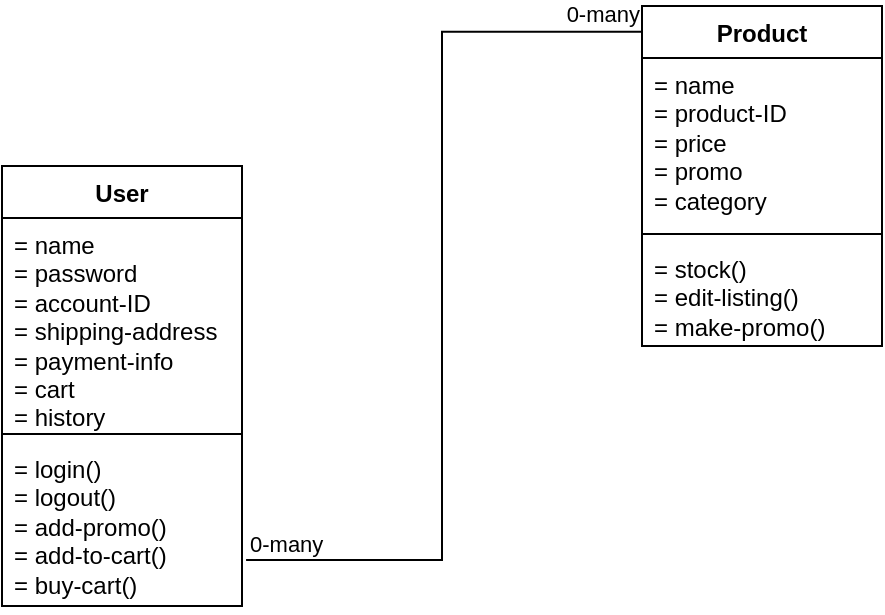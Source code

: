 <mxfile version="28.2.5">
  <diagram name="Page-1" id="geWh_gZe0V0dtmlSulfn">
    <mxGraphModel dx="1426" dy="743" grid="1" gridSize="10" guides="1" tooltips="1" connect="1" arrows="1" fold="1" page="1" pageScale="1" pageWidth="850" pageHeight="1100" math="0" shadow="0">
      <root>
        <mxCell id="0" />
        <mxCell id="1" parent="0" />
        <mxCell id="4dm2n1BO3Qpb804rIIWD-1" value="User" style="swimlane;fontStyle=1;align=center;verticalAlign=top;childLayout=stackLayout;horizontal=1;startSize=26;horizontalStack=0;resizeParent=1;resizeParentMax=0;resizeLast=0;collapsible=1;marginBottom=0;whiteSpace=wrap;html=1;" parent="1" vertex="1">
          <mxGeometry x="80" y="120" width="120" height="220" as="geometry" />
        </mxCell>
        <mxCell id="4dm2n1BO3Qpb804rIIWD-2" value="= name&lt;div&gt;= password&lt;/div&gt;&lt;div&gt;= account-ID&lt;br&gt;&lt;div&gt;= shipping-address&lt;/div&gt;&lt;div&gt;= payment-info&lt;/div&gt;&lt;/div&gt;&lt;div&gt;= cart&lt;/div&gt;&lt;div&gt;= history&lt;/div&gt;" style="text;strokeColor=none;fillColor=none;align=left;verticalAlign=top;spacingLeft=4;spacingRight=4;overflow=hidden;rotatable=0;points=[[0,0.5],[1,0.5]];portConstraint=eastwest;whiteSpace=wrap;html=1;" parent="4dm2n1BO3Qpb804rIIWD-1" vertex="1">
          <mxGeometry y="26" width="120" height="104" as="geometry" />
        </mxCell>
        <mxCell id="4dm2n1BO3Qpb804rIIWD-3" value="" style="line;strokeWidth=1;fillColor=none;align=left;verticalAlign=middle;spacingTop=-1;spacingLeft=3;spacingRight=3;rotatable=0;labelPosition=right;points=[];portConstraint=eastwest;strokeColor=inherit;" parent="4dm2n1BO3Qpb804rIIWD-1" vertex="1">
          <mxGeometry y="130" width="120" height="8" as="geometry" />
        </mxCell>
        <mxCell id="4dm2n1BO3Qpb804rIIWD-4" value="= login()&lt;div&gt;= logout()&lt;/div&gt;&lt;div&gt;= add-promo()&lt;/div&gt;&lt;div&gt;= add-to-cart()&lt;/div&gt;&lt;div&gt;&lt;/div&gt;= buy-cart()" style="text;strokeColor=none;fillColor=none;align=left;verticalAlign=top;spacingLeft=4;spacingRight=4;overflow=hidden;rotatable=0;points=[[0,0.5],[1,0.5]];portConstraint=eastwest;whiteSpace=wrap;html=1;" parent="4dm2n1BO3Qpb804rIIWD-1" vertex="1">
          <mxGeometry y="138" width="120" height="82" as="geometry" />
        </mxCell>
        <mxCell id="pJdJ_ZUoixltStJcy77T-1" value="Product" style="swimlane;fontStyle=1;align=center;verticalAlign=top;childLayout=stackLayout;horizontal=1;startSize=26;horizontalStack=0;resizeParent=1;resizeParentMax=0;resizeLast=0;collapsible=1;marginBottom=0;whiteSpace=wrap;html=1;" vertex="1" parent="1">
          <mxGeometry x="400" y="40" width="120" height="170" as="geometry" />
        </mxCell>
        <mxCell id="pJdJ_ZUoixltStJcy77T-2" value="= name&lt;div&gt;= product-ID&lt;/div&gt;&lt;div&gt;= price&lt;/div&gt;&lt;div&gt;= promo&lt;/div&gt;&lt;div&gt;= category&lt;/div&gt;" style="text;strokeColor=none;fillColor=none;align=left;verticalAlign=top;spacingLeft=4;spacingRight=4;overflow=hidden;rotatable=0;points=[[0,0.5],[1,0.5]];portConstraint=eastwest;whiteSpace=wrap;html=1;" vertex="1" parent="pJdJ_ZUoixltStJcy77T-1">
          <mxGeometry y="26" width="120" height="84" as="geometry" />
        </mxCell>
        <mxCell id="pJdJ_ZUoixltStJcy77T-3" value="" style="line;strokeWidth=1;fillColor=none;align=left;verticalAlign=middle;spacingTop=-1;spacingLeft=3;spacingRight=3;rotatable=0;labelPosition=right;points=[];portConstraint=eastwest;strokeColor=inherit;" vertex="1" parent="pJdJ_ZUoixltStJcy77T-1">
          <mxGeometry y="110" width="120" height="8" as="geometry" />
        </mxCell>
        <mxCell id="pJdJ_ZUoixltStJcy77T-4" value="= stock()&lt;div&gt;= edit-listing()&lt;/div&gt;&lt;div&gt;= make-promo()&lt;/div&gt;" style="text;strokeColor=none;fillColor=none;align=left;verticalAlign=top;spacingLeft=4;spacingRight=4;overflow=hidden;rotatable=0;points=[[0,0.5],[1,0.5]];portConstraint=eastwest;whiteSpace=wrap;html=1;" vertex="1" parent="pJdJ_ZUoixltStJcy77T-1">
          <mxGeometry y="118" width="120" height="52" as="geometry" />
        </mxCell>
        <mxCell id="pJdJ_ZUoixltStJcy77T-8" value="" style="endArrow=none;html=1;edgeStyle=orthogonalEdgeStyle;rounded=0;exitX=1.017;exitY=0.72;exitDx=0;exitDy=0;exitPerimeter=0;entryX=0;entryY=0.076;entryDx=0;entryDy=0;entryPerimeter=0;" edge="1" parent="1" source="4dm2n1BO3Qpb804rIIWD-4" target="pJdJ_ZUoixltStJcy77T-1">
          <mxGeometry relative="1" as="geometry">
            <mxPoint x="350" y="380" as="sourcePoint" />
            <mxPoint x="510" y="380" as="targetPoint" />
          </mxGeometry>
        </mxCell>
        <mxCell id="pJdJ_ZUoixltStJcy77T-9" value="0-many" style="edgeLabel;resizable=0;html=1;align=left;verticalAlign=bottom;" connectable="0" vertex="1" parent="pJdJ_ZUoixltStJcy77T-8">
          <mxGeometry x="-1" relative="1" as="geometry" />
        </mxCell>
        <mxCell id="pJdJ_ZUoixltStJcy77T-10" value="0-many" style="edgeLabel;resizable=0;html=1;align=right;verticalAlign=bottom;" connectable="0" vertex="1" parent="pJdJ_ZUoixltStJcy77T-8">
          <mxGeometry x="1" relative="1" as="geometry" />
        </mxCell>
      </root>
    </mxGraphModel>
  </diagram>
</mxfile>
